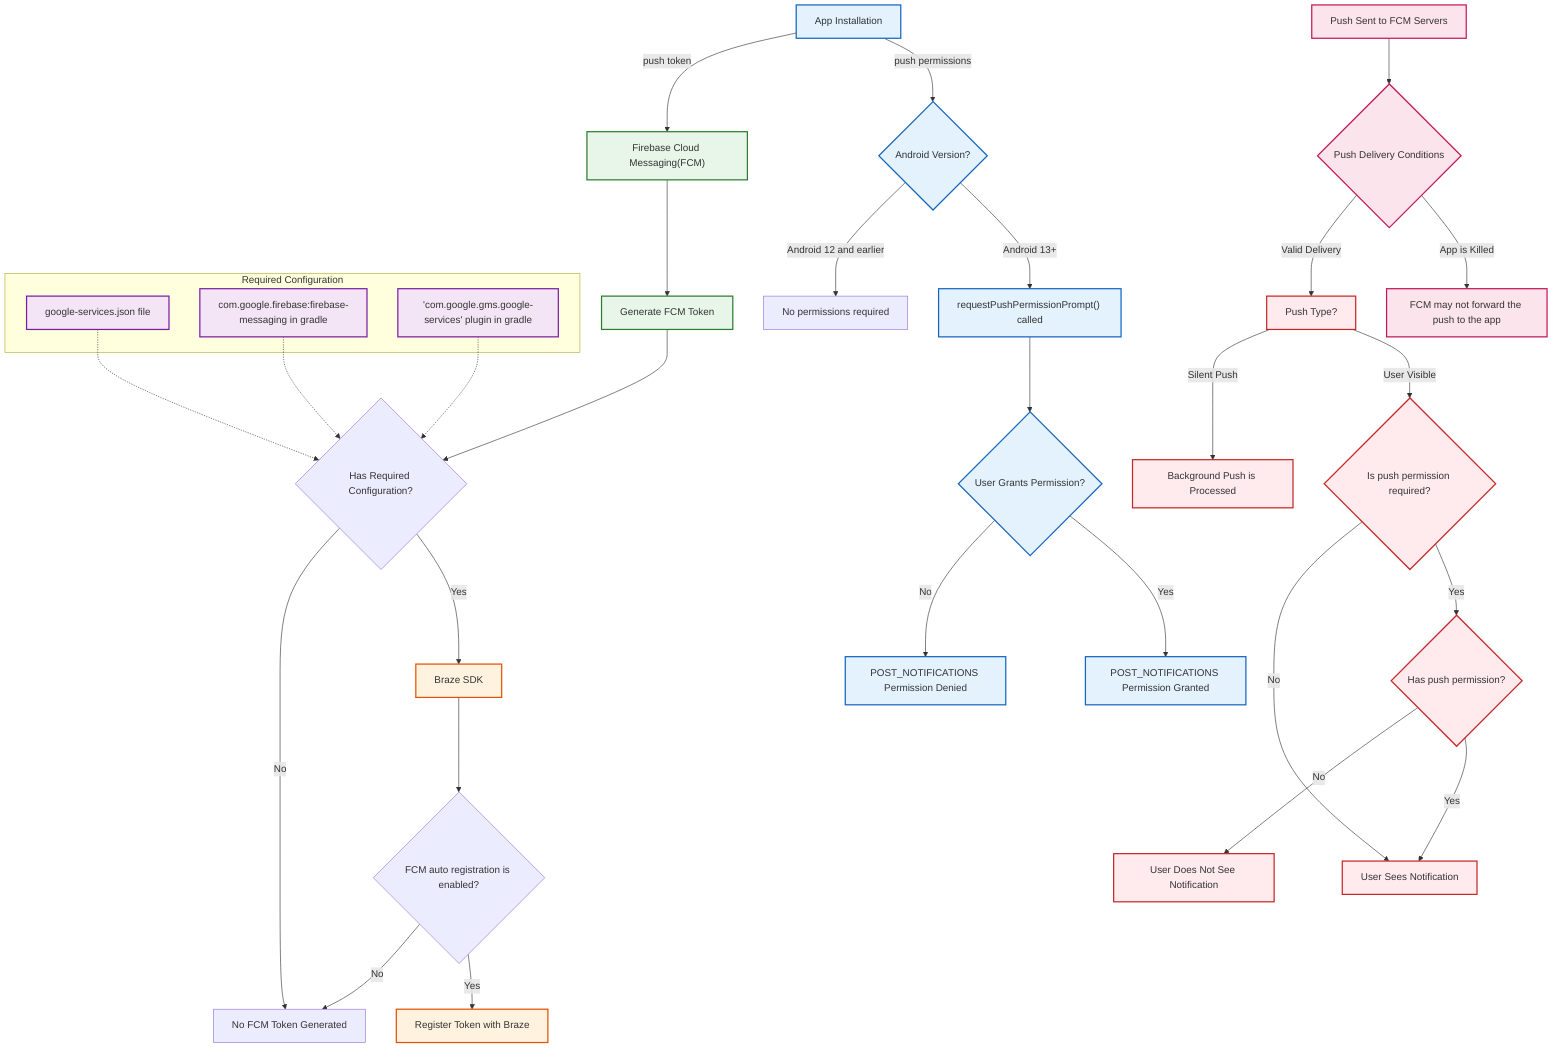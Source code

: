 flowchart TD
%% Push Delivery Flow
W[Push Sent to FCM Servers] --> X{Push Delivery Conditions}
X -->|App is Killed| Y[FCM may not forward the push to the app]
X -->|Valid Delivery| R[Push Type?]

%% Permission Flow
A[App Installation] -->|push permissions| B{Android Version?}
B -->|Android 13+| C["requestPushPermissionPrompt() called"]
B -->|Android 12 and earlier| D[No permissions required]
    
C --> E{User Grants Permission?}
E -->|Yes| F[POST_NOTIFICATIONS Permission Granted]
E -->|No| G[POST_NOTIFICATIONS Permission Denied]

%% Token Generation Flow
H["Firebase Cloud Messaging(FCM)"] --> I[Generate FCM Token]
I --> L{Has Required Configuration?}
L -->|Yes| J[Braze SDK]
L -->|No| M[No FCM Token Generated]
J --> Q{FCM auto registration is enabled?}
Q -->|Yes| K[Register Token with Braze]
Q -->|No| M

%% Push Display Flow
R -->|User Visible| S{Is push permission required?}
R -->|Silent Push| T[Background Push is Processed]
S -->|Yes| S1{Has push permission?}
S -->|No| V[User Sees Notification]
S1 -->|Yes| V
S1 -->|No| U[User Does Not See Notification]

%% Configuration Requirements
subgraph Config[Required Configuration]
    N[google-services.json file]
    O[com.google.firebase:firebase-messaging in gradle]
    P['com.google.gms.google-services' plugin in gradle]
end

%% Connect App Installation to FCM
A -->|push token| H

%% Connect Config to Check
N -.-> L
O -.-> L
P -.-> L
    
%% Styling
classDef permissionClass fill:#e3f2fd,stroke:#1565c0,stroke-width:2px
classDef tokenClass fill:#e8f5e9,stroke:#2e7d32,stroke-width:2px
classDef sdkClass fill:#fff3e0,stroke:#e65100,stroke-width:2px
classDef configClass fill:#f3e5f5,stroke:#7b1fa2,stroke-width:2px
classDef displayClass fill:#ffebee,stroke:#c62828,stroke-width:2px
classDef deliveryClass fill:#fce4ec,stroke:#c2185b,stroke-width:2px
    
class A,B,C,E,F,G permissionClass
class H,I tokenClass
class J,K sdkClass
class N,O,P configClass
class R,S,S1,T,U,V displayClass
class W,X,Y,Z deliveryClass